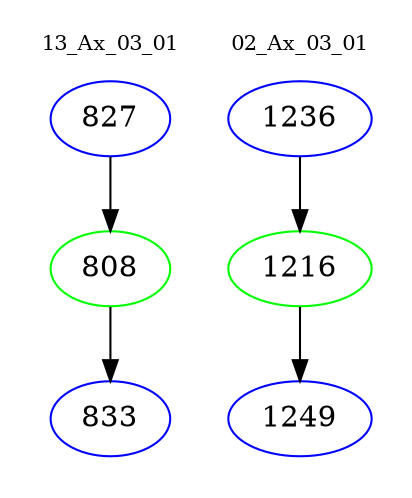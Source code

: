 digraph{
subgraph cluster_0 {
color = white
label = "13_Ax_03_01";
fontsize=10;
T0_827 [label="827", color="blue"]
T0_827 -> T0_808 [color="black"]
T0_808 [label="808", color="green"]
T0_808 -> T0_833 [color="black"]
T0_833 [label="833", color="blue"]
}
subgraph cluster_1 {
color = white
label = "02_Ax_03_01";
fontsize=10;
T1_1236 [label="1236", color="blue"]
T1_1236 -> T1_1216 [color="black"]
T1_1216 [label="1216", color="green"]
T1_1216 -> T1_1249 [color="black"]
T1_1249 [label="1249", color="blue"]
}
}
